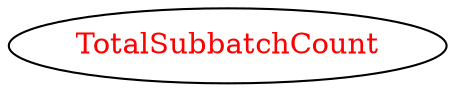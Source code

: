 digraph dependencyGraph {
 concentrate=true;
 ranksep="2.0";
 rankdir="LR"; 
 splines="ortho";
"TotalSubbatchCount" [fontcolor="red"];
}